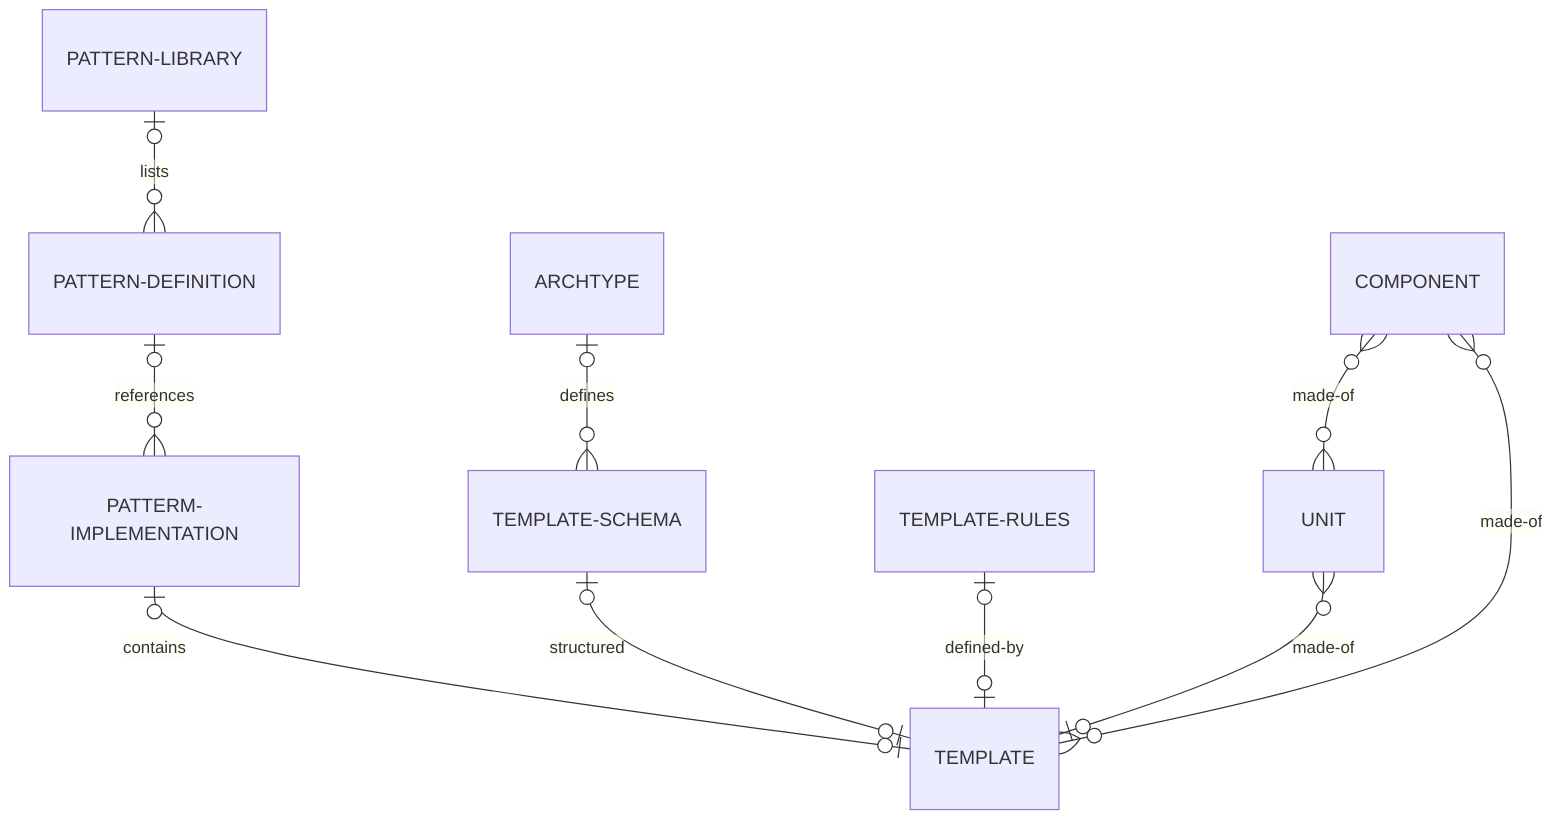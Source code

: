 erDiagram
    PATTERN-LIBRARY |o--o{ PATTERN-DEFINITION : lists
    PATTERN-DEFINITION |o--o{ PATTERM-IMPLEMENTATION : references
    PATTERM-IMPLEMENTATION |o--o| TEMPLATE : contains
    TEMPLATE-SCHEMA |o--o| TEMPLATE : structured
    TEMPLATE-RULES |o--o| TEMPLATE :  defined-by
    ARCHTYPE |o--o{ TEMPLATE-SCHEMA : defines
    UNIT }o--o| TEMPLATE : made-of
    COMPONENT }o--o{ TEMPLATE : made-of
    COMPONENT }o--o{ UNIT : made-of